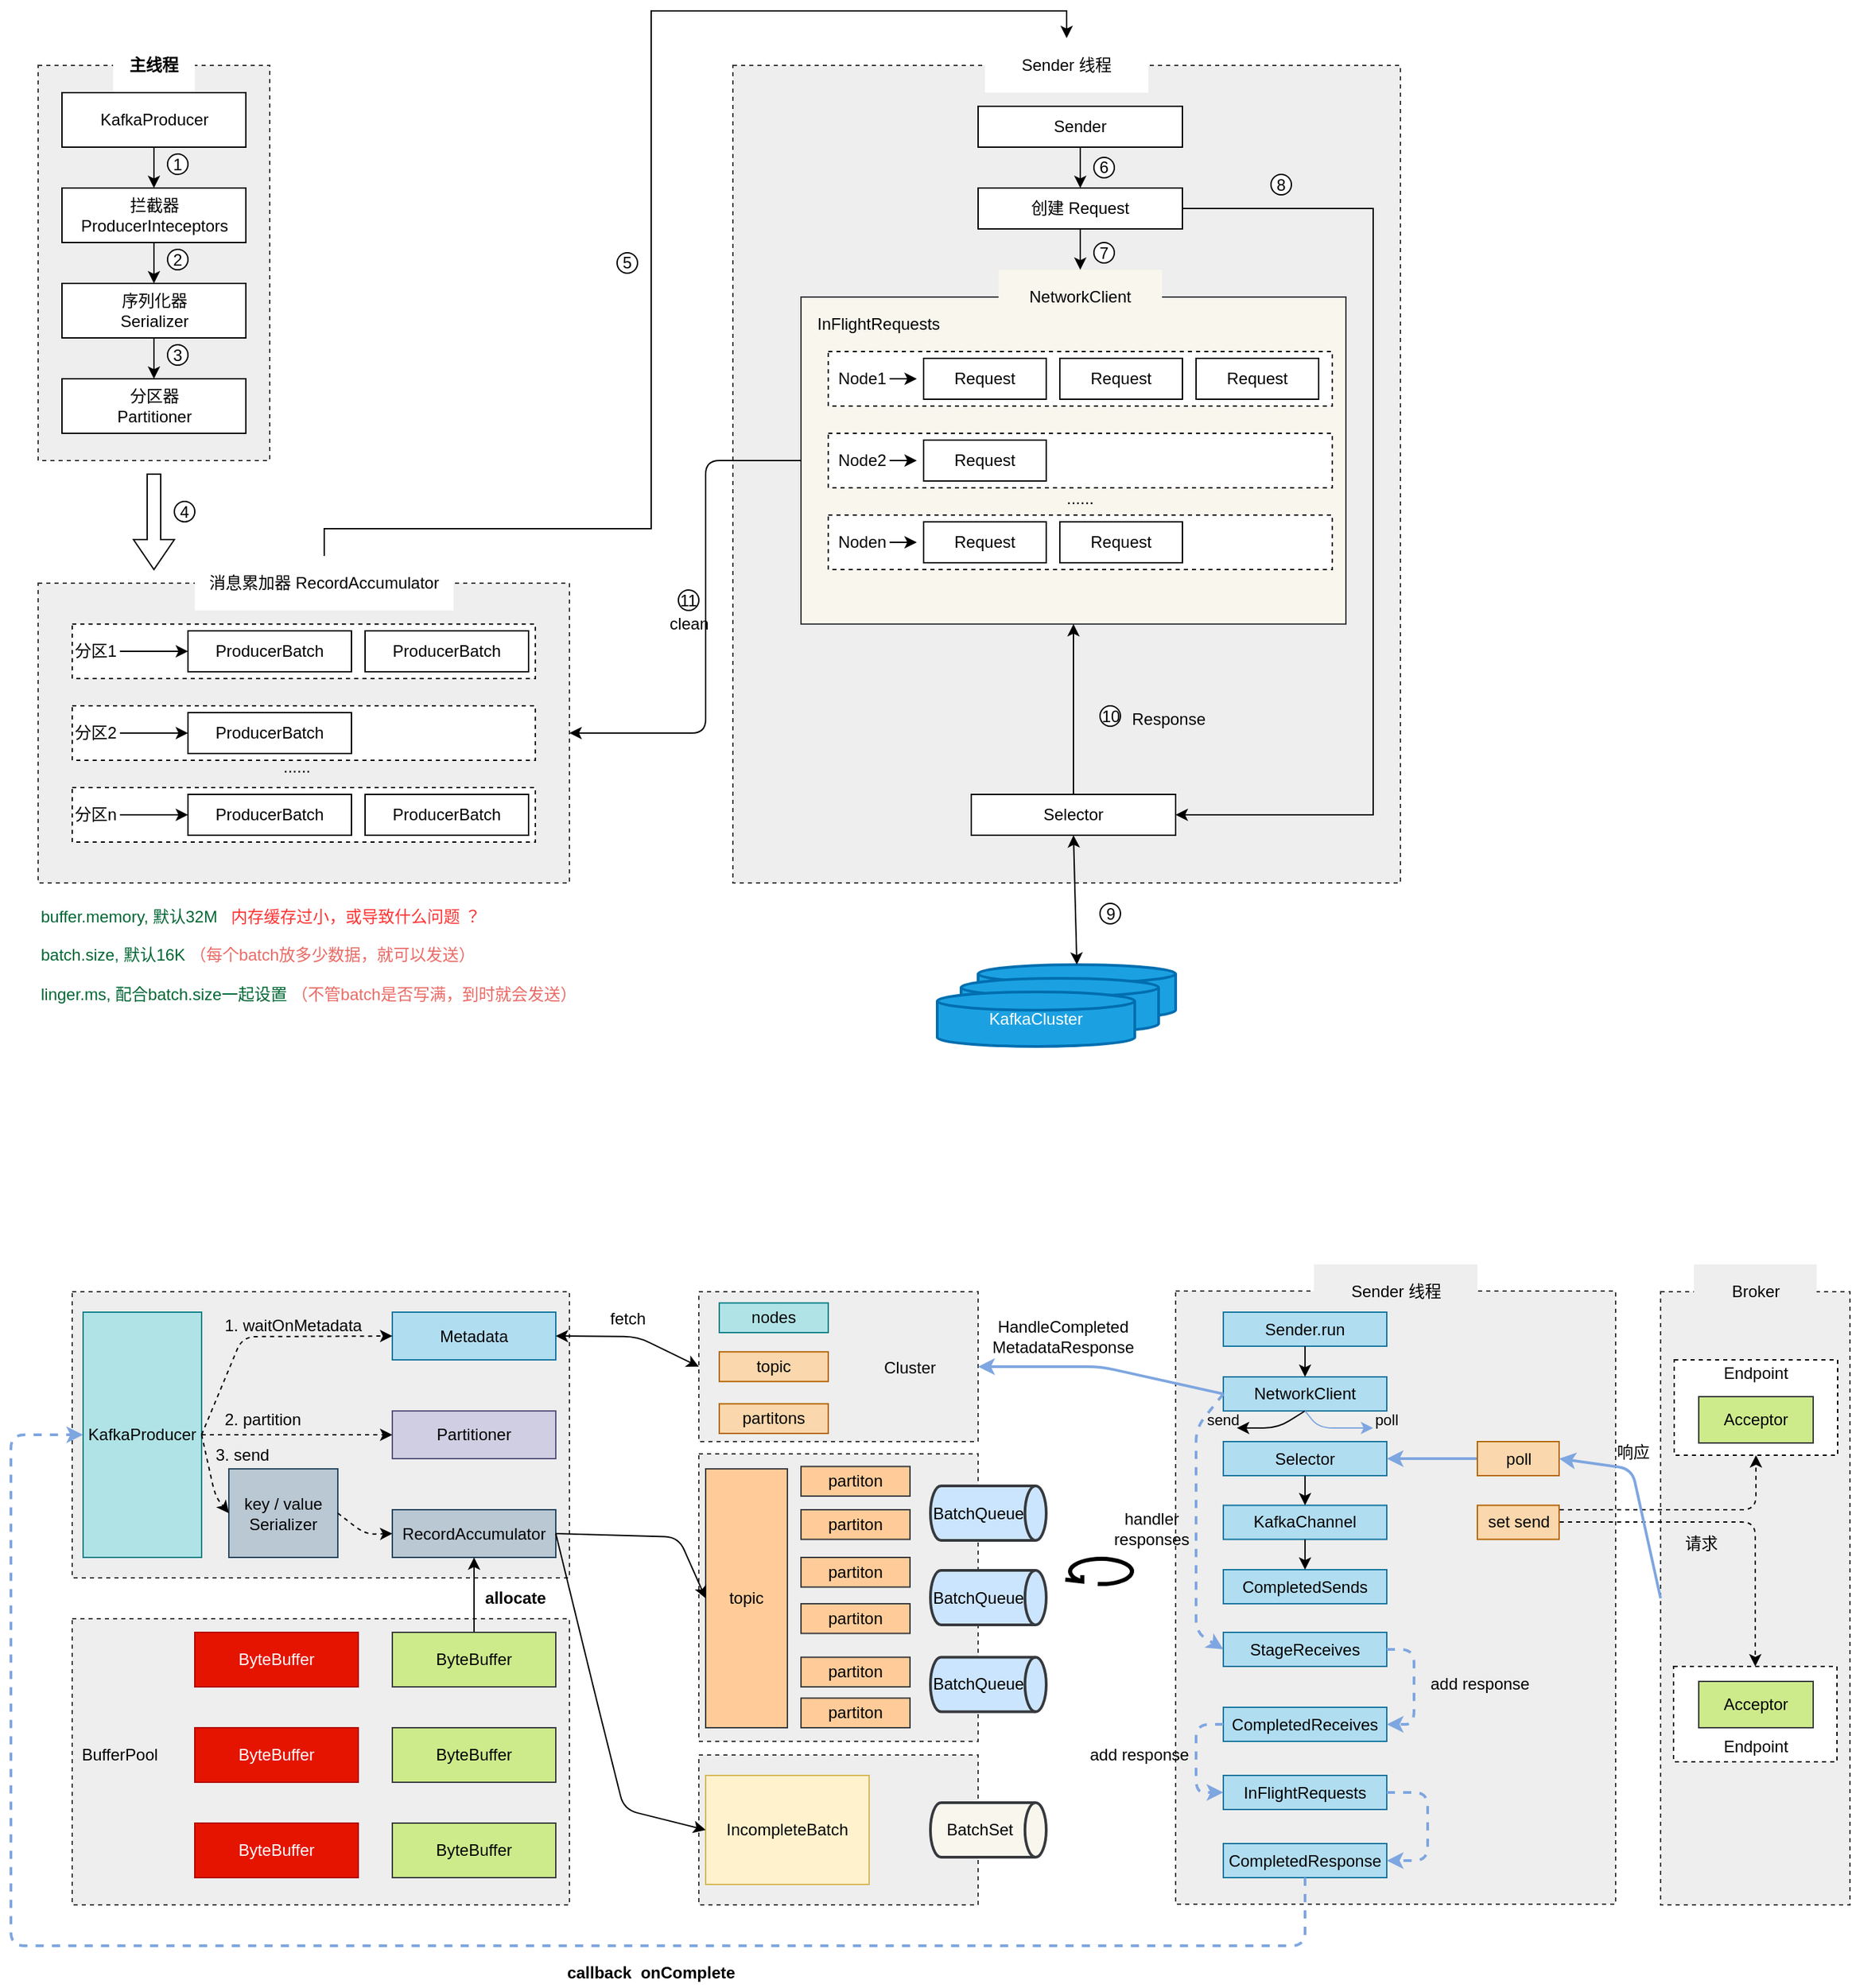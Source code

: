 <mxfile version="14.5.10" type="github">
  <diagram id="lWjOg6cp8KSraKorUpdm" name="Page-1">
    <mxGraphModel dx="1426" dy="1963" grid="1" gridSize="10" guides="1" tooltips="1" connect="1" arrows="1" fold="1" page="1" pageScale="1" pageWidth="827" pageHeight="1169" math="0" shadow="0">
      <root>
        <mxCell id="0" />
        <mxCell id="1" parent="0" />
        <mxCell id="4Kp6o3HMMt4SV7lr1U1g-1" value="" style="rounded=0;whiteSpace=wrap;html=1;dashed=1;fillColor=#eeeeee;strokeColor=#36393d;" parent="1" vertex="1">
          <mxGeometry x="50" y="40" width="170" height="290" as="geometry" />
        </mxCell>
        <mxCell id="4Kp6o3HMMt4SV7lr1U1g-6" value="&lt;b&gt;&lt;font style=&quot;font-size: 12px&quot;&gt;主线程&lt;/font&gt;&lt;/b&gt;" style="rounded=0;whiteSpace=wrap;html=1;dashed=1;strokeWidth=1;shadow=0;strokeColor=none;" parent="1" vertex="1">
          <mxGeometry x="105" y="20" width="60" height="40" as="geometry" />
        </mxCell>
        <mxCell id="Mn85AuaeQ5H_NYyy6468-4" style="edgeStyle=orthogonalEdgeStyle;rounded=0;orthogonalLoop=1;jettySize=auto;html=1;" parent="1" source="4Kp6o3HMMt4SV7lr1U1g-7" target="4Kp6o3HMMt4SV7lr1U1g-8" edge="1">
          <mxGeometry relative="1" as="geometry" />
        </mxCell>
        <mxCell id="4Kp6o3HMMt4SV7lr1U1g-7" value="KafkaProducer" style="rounded=0;whiteSpace=wrap;html=1;shadow=0;strokeWidth=1;" parent="1" vertex="1">
          <mxGeometry x="67.5" y="60" width="135" height="40" as="geometry" />
        </mxCell>
        <mxCell id="Mn85AuaeQ5H_NYyy6468-5" style="edgeStyle=orthogonalEdgeStyle;rounded=0;orthogonalLoop=1;jettySize=auto;html=1;entryX=0.5;entryY=0;entryDx=0;entryDy=0;" parent="1" source="4Kp6o3HMMt4SV7lr1U1g-8" target="Mn85AuaeQ5H_NYyy6468-1" edge="1">
          <mxGeometry relative="1" as="geometry" />
        </mxCell>
        <mxCell id="4Kp6o3HMMt4SV7lr1U1g-8" value="拦截器&lt;br&gt;ProducerInteceptors" style="rounded=0;whiteSpace=wrap;html=1;shadow=0;strokeWidth=1;" parent="1" vertex="1">
          <mxGeometry x="67.5" y="130" width="135" height="40" as="geometry" />
        </mxCell>
        <mxCell id="Mn85AuaeQ5H_NYyy6468-7" style="edgeStyle=orthogonalEdgeStyle;rounded=0;orthogonalLoop=1;jettySize=auto;html=1;" parent="1" source="Mn85AuaeQ5H_NYyy6468-1" target="Mn85AuaeQ5H_NYyy6468-2" edge="1">
          <mxGeometry relative="1" as="geometry" />
        </mxCell>
        <mxCell id="Mn85AuaeQ5H_NYyy6468-1" value="序列化器&lt;br&gt;Serializer" style="rounded=0;whiteSpace=wrap;html=1;shadow=0;strokeWidth=1;" parent="1" vertex="1">
          <mxGeometry x="67.5" y="200" width="135" height="40" as="geometry" />
        </mxCell>
        <mxCell id="Mn85AuaeQ5H_NYyy6468-2" value="分区器&lt;br&gt;Partitioner" style="rounded=0;whiteSpace=wrap;html=1;shadow=0;strokeWidth=1;" parent="1" vertex="1">
          <mxGeometry x="67.5" y="270" width="135" height="40" as="geometry" />
        </mxCell>
        <mxCell id="Mn85AuaeQ5H_NYyy6468-8" value="" style="rounded=0;whiteSpace=wrap;html=1;dashed=1;fillColor=#eeeeee;strokeColor=#36393d;" parent="1" vertex="1">
          <mxGeometry x="50" y="420" width="390" height="220" as="geometry" />
        </mxCell>
        <mxCell id="zGg2ZoUMUA5Oq04mwjyU-35" style="edgeStyle=orthogonalEdgeStyle;rounded=0;orthogonalLoop=1;jettySize=auto;html=1;entryX=0.5;entryY=0;entryDx=0;entryDy=0;" edge="1" parent="1" source="Mn85AuaeQ5H_NYyy6468-10" target="Mn85AuaeQ5H_NYyy6468-34">
          <mxGeometry relative="1" as="geometry">
            <Array as="points">
              <mxPoint x="260" y="380" />
              <mxPoint x="500" y="380" />
              <mxPoint x="500" />
              <mxPoint x="805" />
            </Array>
          </mxGeometry>
        </mxCell>
        <mxCell id="Mn85AuaeQ5H_NYyy6468-10" value="消息累加器 RecordAccumulator" style="rounded=0;whiteSpace=wrap;html=1;dashed=1;strokeColor=none;" parent="1" vertex="1">
          <mxGeometry x="165" y="400" width="190" height="40" as="geometry" />
        </mxCell>
        <mxCell id="Mn85AuaeQ5H_NYyy6468-11" value="分区1&amp;nbsp;" style="rounded=0;whiteSpace=wrap;html=1;dashed=1;align=left;" parent="1" vertex="1">
          <mxGeometry x="75" y="450" width="340" height="40" as="geometry" />
        </mxCell>
        <mxCell id="Mn85AuaeQ5H_NYyy6468-12" value="ProducerBatch" style="rounded=0;whiteSpace=wrap;html=1;" parent="1" vertex="1">
          <mxGeometry x="160" y="455" width="120" height="30" as="geometry" />
        </mxCell>
        <mxCell id="Mn85AuaeQ5H_NYyy6468-13" value="&lt;span&gt;ProducerBatch&lt;/span&gt;" style="rounded=0;whiteSpace=wrap;html=1;" parent="1" vertex="1">
          <mxGeometry x="290" y="455" width="120" height="30" as="geometry" />
        </mxCell>
        <mxCell id="Mn85AuaeQ5H_NYyy6468-14" value="" style="endArrow=classic;html=1;entryX=0;entryY=0.5;entryDx=0;entryDy=0;" parent="1" target="Mn85AuaeQ5H_NYyy6468-12" edge="1">
          <mxGeometry width="50" height="50" relative="1" as="geometry">
            <mxPoint x="110" y="470" as="sourcePoint" />
            <mxPoint x="100" y="370" as="targetPoint" />
          </mxGeometry>
        </mxCell>
        <mxCell id="Mn85AuaeQ5H_NYyy6468-25" value="分区2&amp;nbsp;" style="rounded=0;whiteSpace=wrap;html=1;dashed=1;align=left;" parent="1" vertex="1">
          <mxGeometry x="75" y="510" width="340" height="40" as="geometry" />
        </mxCell>
        <mxCell id="Mn85AuaeQ5H_NYyy6468-26" value="ProducerBatch" style="rounded=0;whiteSpace=wrap;html=1;" parent="1" vertex="1">
          <mxGeometry x="160" y="515" width="120" height="30" as="geometry" />
        </mxCell>
        <mxCell id="Mn85AuaeQ5H_NYyy6468-28" value="" style="endArrow=classic;html=1;entryX=0;entryY=0.5;entryDx=0;entryDy=0;" parent="1" target="Mn85AuaeQ5H_NYyy6468-26" edge="1">
          <mxGeometry width="50" height="50" relative="1" as="geometry">
            <mxPoint x="110" y="530" as="sourcePoint" />
            <mxPoint x="100" y="430" as="targetPoint" />
          </mxGeometry>
        </mxCell>
        <mxCell id="Mn85AuaeQ5H_NYyy6468-29" value="分区n&amp;nbsp;" style="rounded=0;whiteSpace=wrap;html=1;dashed=1;align=left;" parent="1" vertex="1">
          <mxGeometry x="75" y="570" width="340" height="40" as="geometry" />
        </mxCell>
        <mxCell id="Mn85AuaeQ5H_NYyy6468-30" value="ProducerBatch" style="rounded=0;whiteSpace=wrap;html=1;" parent="1" vertex="1">
          <mxGeometry x="160" y="575" width="120" height="30" as="geometry" />
        </mxCell>
        <mxCell id="Mn85AuaeQ5H_NYyy6468-31" value="&lt;span&gt;ProducerBatch&lt;/span&gt;" style="rounded=0;whiteSpace=wrap;html=1;" parent="1" vertex="1">
          <mxGeometry x="290" y="575" width="120" height="30" as="geometry" />
        </mxCell>
        <mxCell id="Mn85AuaeQ5H_NYyy6468-32" value="" style="endArrow=classic;html=1;entryX=0;entryY=0.5;entryDx=0;entryDy=0;" parent="1" target="Mn85AuaeQ5H_NYyy6468-30" edge="1">
          <mxGeometry width="50" height="50" relative="1" as="geometry">
            <mxPoint x="110" y="590" as="sourcePoint" />
            <mxPoint x="100" y="490" as="targetPoint" />
          </mxGeometry>
        </mxCell>
        <mxCell id="Mn85AuaeQ5H_NYyy6468-33" value="" style="rounded=0;whiteSpace=wrap;html=1;dashed=1;fillColor=#eeeeee;strokeColor=#36393d;" parent="1" vertex="1">
          <mxGeometry x="560" y="40" width="490" height="600" as="geometry" />
        </mxCell>
        <mxCell id="Mn85AuaeQ5H_NYyy6468-34" value="Sender 线程" style="rounded=0;whiteSpace=wrap;html=1;dashed=1;strokeColor=none;" parent="1" vertex="1">
          <mxGeometry x="745" y="20" width="120" height="40" as="geometry" />
        </mxCell>
        <mxCell id="zGg2ZoUMUA5Oq04mwjyU-36" style="edgeStyle=orthogonalEdgeStyle;rounded=0;orthogonalLoop=1;jettySize=auto;html=1;entryX=0.5;entryY=0;entryDx=0;entryDy=0;" edge="1" parent="1" source="Mn85AuaeQ5H_NYyy6468-35" target="Mn85AuaeQ5H_NYyy6468-36">
          <mxGeometry relative="1" as="geometry" />
        </mxCell>
        <mxCell id="Mn85AuaeQ5H_NYyy6468-35" value="Sender" style="rounded=0;whiteSpace=wrap;html=1;" parent="1" vertex="1">
          <mxGeometry x="740" y="70" width="150" height="30" as="geometry" />
        </mxCell>
        <mxCell id="zGg2ZoUMUA5Oq04mwjyU-37" style="edgeStyle=orthogonalEdgeStyle;rounded=0;orthogonalLoop=1;jettySize=auto;html=1;entryX=0.5;entryY=0;entryDx=0;entryDy=0;" edge="1" parent="1" source="Mn85AuaeQ5H_NYyy6468-36" target="zGg2ZoUMUA5Oq04mwjyU-2">
          <mxGeometry relative="1" as="geometry" />
        </mxCell>
        <mxCell id="zGg2ZoUMUA5Oq04mwjyU-38" style="edgeStyle=orthogonalEdgeStyle;rounded=0;orthogonalLoop=1;jettySize=auto;html=1;entryX=1;entryY=0.5;entryDx=0;entryDy=0;" edge="1" parent="1" source="Mn85AuaeQ5H_NYyy6468-36" target="zGg2ZoUMUA5Oq04mwjyU-30">
          <mxGeometry relative="1" as="geometry">
            <Array as="points">
              <mxPoint x="1030" y="145" />
              <mxPoint x="1030" y="590" />
            </Array>
          </mxGeometry>
        </mxCell>
        <mxCell id="Mn85AuaeQ5H_NYyy6468-36" value="创建 Request" style="rounded=0;whiteSpace=wrap;html=1;" parent="1" vertex="1">
          <mxGeometry x="740" y="130" width="150" height="30" as="geometry" />
        </mxCell>
        <mxCell id="zGg2ZoUMUA5Oq04mwjyU-1" value="" style="rounded=0;whiteSpace=wrap;html=1;fillColor=#f9f7ed;strokeColor=#36393d;" vertex="1" parent="1">
          <mxGeometry x="610" y="210" width="400" height="240" as="geometry" />
        </mxCell>
        <mxCell id="zGg2ZoUMUA5Oq04mwjyU-2" value="NetworkClient" style="rounded=0;whiteSpace=wrap;html=1;fillColor=#f9f7ed;strokeColor=none;" vertex="1" parent="1">
          <mxGeometry x="755" y="190" width="120" height="40" as="geometry" />
        </mxCell>
        <mxCell id="zGg2ZoUMUA5Oq04mwjyU-3" value="InFlightRequests" style="text;html=1;strokeColor=none;fillColor=none;align=left;verticalAlign=middle;whiteSpace=wrap;rounded=0;" vertex="1" parent="1">
          <mxGeometry x="620" y="220" width="130" height="20" as="geometry" />
        </mxCell>
        <mxCell id="zGg2ZoUMUA5Oq04mwjyU-4" value="" style="rounded=0;whiteSpace=wrap;html=1;dashed=1;" vertex="1" parent="1">
          <mxGeometry x="630" y="250" width="370" height="40" as="geometry" />
        </mxCell>
        <mxCell id="zGg2ZoUMUA5Oq04mwjyU-5" value="Node1" style="text;html=1;strokeColor=none;fillColor=none;align=center;verticalAlign=middle;whiteSpace=wrap;rounded=0;" vertex="1" parent="1">
          <mxGeometry x="640" y="260" width="30" height="20" as="geometry" />
        </mxCell>
        <mxCell id="zGg2ZoUMUA5Oq04mwjyU-6" value="Request" style="rounded=0;whiteSpace=wrap;html=1;" vertex="1" parent="1">
          <mxGeometry x="700" y="255" width="90" height="30" as="geometry" />
        </mxCell>
        <mxCell id="zGg2ZoUMUA5Oq04mwjyU-7" value="Request" style="rounded=0;whiteSpace=wrap;html=1;" vertex="1" parent="1">
          <mxGeometry x="800" y="255" width="90" height="30" as="geometry" />
        </mxCell>
        <mxCell id="zGg2ZoUMUA5Oq04mwjyU-8" value="Request" style="rounded=0;whiteSpace=wrap;html=1;" vertex="1" parent="1">
          <mxGeometry x="900" y="255" width="90" height="30" as="geometry" />
        </mxCell>
        <mxCell id="zGg2ZoUMUA5Oq04mwjyU-10" style="edgeStyle=orthogonalEdgeStyle;rounded=0;orthogonalLoop=1;jettySize=auto;html=1;exitX=0.5;exitY=1;exitDx=0;exitDy=0;" edge="1" parent="1" source="zGg2ZoUMUA5Oq04mwjyU-5" target="zGg2ZoUMUA5Oq04mwjyU-5">
          <mxGeometry relative="1" as="geometry" />
        </mxCell>
        <mxCell id="zGg2ZoUMUA5Oq04mwjyU-12" value="" style="endArrow=classic;html=1;" edge="1" parent="1">
          <mxGeometry width="50" height="50" relative="1" as="geometry">
            <mxPoint x="675" y="270" as="sourcePoint" />
            <mxPoint x="695" y="270" as="targetPoint" />
          </mxGeometry>
        </mxCell>
        <mxCell id="zGg2ZoUMUA5Oq04mwjyU-13" value="" style="rounded=0;whiteSpace=wrap;html=1;dashed=1;" vertex="1" parent="1">
          <mxGeometry x="630" y="310" width="370" height="40" as="geometry" />
        </mxCell>
        <mxCell id="zGg2ZoUMUA5Oq04mwjyU-14" value="Node2" style="text;html=1;strokeColor=none;fillColor=none;align=center;verticalAlign=middle;whiteSpace=wrap;rounded=0;" vertex="1" parent="1">
          <mxGeometry x="640" y="320" width="30" height="20" as="geometry" />
        </mxCell>
        <mxCell id="zGg2ZoUMUA5Oq04mwjyU-15" value="Request" style="rounded=0;whiteSpace=wrap;html=1;" vertex="1" parent="1">
          <mxGeometry x="700" y="315" width="90" height="30" as="geometry" />
        </mxCell>
        <mxCell id="zGg2ZoUMUA5Oq04mwjyU-18" style="edgeStyle=orthogonalEdgeStyle;rounded=0;orthogonalLoop=1;jettySize=auto;html=1;exitX=0.5;exitY=1;exitDx=0;exitDy=0;" edge="1" parent="1" source="zGg2ZoUMUA5Oq04mwjyU-14" target="zGg2ZoUMUA5Oq04mwjyU-14">
          <mxGeometry relative="1" as="geometry" />
        </mxCell>
        <mxCell id="zGg2ZoUMUA5Oq04mwjyU-19" value="" style="endArrow=classic;html=1;" edge="1" parent="1">
          <mxGeometry width="50" height="50" relative="1" as="geometry">
            <mxPoint x="675" y="330" as="sourcePoint" />
            <mxPoint x="695" y="330" as="targetPoint" />
          </mxGeometry>
        </mxCell>
        <mxCell id="zGg2ZoUMUA5Oq04mwjyU-20" value="" style="rounded=0;whiteSpace=wrap;html=1;dashed=1;" vertex="1" parent="1">
          <mxGeometry x="630" y="370" width="370" height="40" as="geometry" />
        </mxCell>
        <mxCell id="zGg2ZoUMUA5Oq04mwjyU-21" value="Noden" style="text;html=1;strokeColor=none;fillColor=none;align=center;verticalAlign=middle;whiteSpace=wrap;rounded=0;" vertex="1" parent="1">
          <mxGeometry x="640" y="380" width="30" height="20" as="geometry" />
        </mxCell>
        <mxCell id="zGg2ZoUMUA5Oq04mwjyU-22" value="Request" style="rounded=0;whiteSpace=wrap;html=1;" vertex="1" parent="1">
          <mxGeometry x="700" y="375" width="90" height="30" as="geometry" />
        </mxCell>
        <mxCell id="zGg2ZoUMUA5Oq04mwjyU-23" value="Request" style="rounded=0;whiteSpace=wrap;html=1;" vertex="1" parent="1">
          <mxGeometry x="800" y="375" width="90" height="30" as="geometry" />
        </mxCell>
        <mxCell id="zGg2ZoUMUA5Oq04mwjyU-25" style="edgeStyle=orthogonalEdgeStyle;rounded=0;orthogonalLoop=1;jettySize=auto;html=1;exitX=0.5;exitY=1;exitDx=0;exitDy=0;" edge="1" parent="1" source="zGg2ZoUMUA5Oq04mwjyU-21" target="zGg2ZoUMUA5Oq04mwjyU-21">
          <mxGeometry relative="1" as="geometry" />
        </mxCell>
        <mxCell id="zGg2ZoUMUA5Oq04mwjyU-26" value="" style="endArrow=classic;html=1;" edge="1" parent="1">
          <mxGeometry width="50" height="50" relative="1" as="geometry">
            <mxPoint x="675" y="390" as="sourcePoint" />
            <mxPoint x="695" y="390" as="targetPoint" />
          </mxGeometry>
        </mxCell>
        <mxCell id="zGg2ZoUMUA5Oq04mwjyU-27" value="......" style="text;html=1;strokeColor=none;fillColor=none;align=center;verticalAlign=middle;whiteSpace=wrap;rounded=0;" vertex="1" parent="1">
          <mxGeometry x="795" y="355" width="40" height="5" as="geometry" />
        </mxCell>
        <mxCell id="zGg2ZoUMUA5Oq04mwjyU-28" value="......" style="text;html=1;strokeColor=none;fillColor=none;align=center;verticalAlign=middle;whiteSpace=wrap;rounded=0;" vertex="1" parent="1">
          <mxGeometry x="220" y="550" width="40" height="10" as="geometry" />
        </mxCell>
        <mxCell id="zGg2ZoUMUA5Oq04mwjyU-40" style="edgeStyle=orthogonalEdgeStyle;rounded=0;orthogonalLoop=1;jettySize=auto;html=1;entryX=0.5;entryY=1;entryDx=0;entryDy=0;" edge="1" parent="1" source="zGg2ZoUMUA5Oq04mwjyU-30" target="zGg2ZoUMUA5Oq04mwjyU-1">
          <mxGeometry relative="1" as="geometry" />
        </mxCell>
        <mxCell id="zGg2ZoUMUA5Oq04mwjyU-30" value="Selector" style="rounded=0;whiteSpace=wrap;html=1;" vertex="1" parent="1">
          <mxGeometry x="735" y="575" width="150" height="30" as="geometry" />
        </mxCell>
        <mxCell id="zGg2ZoUMUA5Oq04mwjyU-31" value="" style="strokeWidth=2;html=1;shape=mxgraph.flowchart.database;whiteSpace=wrap;fillColor=#1ba1e2;strokeColor=#006EAF;fontColor=#ffffff;" vertex="1" parent="1">
          <mxGeometry x="740" y="700" width="145" height="40" as="geometry" />
        </mxCell>
        <mxCell id="zGg2ZoUMUA5Oq04mwjyU-32" value="" style="strokeWidth=2;html=1;shape=mxgraph.flowchart.database;whiteSpace=wrap;fillColor=#1ba1e2;strokeColor=#006EAF;fontColor=#ffffff;" vertex="1" parent="1">
          <mxGeometry x="727.5" y="710" width="145" height="40" as="geometry" />
        </mxCell>
        <mxCell id="zGg2ZoUMUA5Oq04mwjyU-33" value="KafkaCluster" style="strokeWidth=2;html=1;shape=mxgraph.flowchart.database;whiteSpace=wrap;fillColor=#1ba1e2;strokeColor=#006EAF;fontColor=#ffffff;" vertex="1" parent="1">
          <mxGeometry x="710" y="720" width="145" height="40" as="geometry" />
        </mxCell>
        <mxCell id="zGg2ZoUMUA5Oq04mwjyU-34" value="" style="html=1;shadow=0;dashed=0;align=center;verticalAlign=middle;shape=mxgraph.arrows2.arrow;dy=0.67;dx=22;direction=south;notch=0;" vertex="1" parent="1">
          <mxGeometry x="120" y="340" width="30" height="70" as="geometry" />
        </mxCell>
        <mxCell id="zGg2ZoUMUA5Oq04mwjyU-39" value="" style="endArrow=classic;startArrow=classic;html=1;entryX=0.5;entryY=1;entryDx=0;entryDy=0;exitX=0.5;exitY=0;exitDx=0;exitDy=0;exitPerimeter=0;" edge="1" parent="1" source="zGg2ZoUMUA5Oq04mwjyU-31" target="zGg2ZoUMUA5Oq04mwjyU-30">
          <mxGeometry width="50" height="50" relative="1" as="geometry">
            <mxPoint x="950" y="730" as="sourcePoint" />
            <mxPoint x="1000" y="680" as="targetPoint" />
          </mxGeometry>
        </mxCell>
        <mxCell id="zGg2ZoUMUA5Oq04mwjyU-41" value="" style="endArrow=classic;html=1;exitX=0;exitY=0.5;exitDx=0;exitDy=0;entryX=1;entryY=0.5;entryDx=0;entryDy=0;" edge="1" parent="1" source="zGg2ZoUMUA5Oq04mwjyU-1" target="Mn85AuaeQ5H_NYyy6468-8">
          <mxGeometry width="50" height="50" relative="1" as="geometry">
            <mxPoint x="490" y="470" as="sourcePoint" />
            <mxPoint x="540" y="420" as="targetPoint" />
            <Array as="points">
              <mxPoint x="540" y="330" />
              <mxPoint x="540" y="530" />
            </Array>
          </mxGeometry>
        </mxCell>
        <mxCell id="zGg2ZoUMUA5Oq04mwjyU-49" value="7" style="ellipse;whiteSpace=wrap;html=1;aspect=fixed;" vertex="1" parent="1">
          <mxGeometry x="825" y="170" width="15" height="15" as="geometry" />
        </mxCell>
        <mxCell id="zGg2ZoUMUA5Oq04mwjyU-54" value="10" style="ellipse;whiteSpace=wrap;html=1;aspect=fixed;" vertex="1" parent="1">
          <mxGeometry x="829.5" y="510" width="15" height="15" as="geometry" />
        </mxCell>
        <mxCell id="zGg2ZoUMUA5Oq04mwjyU-56" value="9" style="ellipse;whiteSpace=wrap;html=1;aspect=fixed;" vertex="1" parent="1">
          <mxGeometry x="829.5" y="655" width="15" height="15" as="geometry" />
        </mxCell>
        <mxCell id="zGg2ZoUMUA5Oq04mwjyU-59" value="Response" style="text;html=1;strokeColor=none;fillColor=none;align=center;verticalAlign=middle;whiteSpace=wrap;rounded=0;" vertex="1" parent="1">
          <mxGeometry x="860" y="510" width="40" height="20" as="geometry" />
        </mxCell>
        <mxCell id="zGg2ZoUMUA5Oq04mwjyU-60" value="11" style="ellipse;whiteSpace=wrap;html=1;aspect=fixed;" vertex="1" parent="1">
          <mxGeometry x="520" y="425" width="15" height="15" as="geometry" />
        </mxCell>
        <mxCell id="zGg2ZoUMUA5Oq04mwjyU-61" value="clean" style="text;html=1;strokeColor=none;fillColor=none;align=center;verticalAlign=middle;whiteSpace=wrap;rounded=0;" vertex="1" parent="1">
          <mxGeometry x="507.5" y="440" width="40" height="20" as="geometry" />
        </mxCell>
        <mxCell id="zGg2ZoUMUA5Oq04mwjyU-62" value="8" style="ellipse;whiteSpace=wrap;html=1;aspect=fixed;" vertex="1" parent="1">
          <mxGeometry x="955" y="120" width="15" height="15" as="geometry" />
        </mxCell>
        <mxCell id="zGg2ZoUMUA5Oq04mwjyU-66" value="6" style="ellipse;whiteSpace=wrap;html=1;aspect=fixed;" vertex="1" parent="1">
          <mxGeometry x="825" y="107.5" width="15" height="15" as="geometry" />
        </mxCell>
        <mxCell id="zGg2ZoUMUA5Oq04mwjyU-69" value="5" style="ellipse;whiteSpace=wrap;html=1;aspect=fixed;" vertex="1" parent="1">
          <mxGeometry x="475" y="177.5" width="15" height="15" as="geometry" />
        </mxCell>
        <mxCell id="zGg2ZoUMUA5Oq04mwjyU-72" value="4" style="ellipse;whiteSpace=wrap;html=1;aspect=fixed;" vertex="1" parent="1">
          <mxGeometry x="150" y="360" width="15" height="15" as="geometry" />
        </mxCell>
        <mxCell id="zGg2ZoUMUA5Oq04mwjyU-73" value="3" style="ellipse;whiteSpace=wrap;html=1;aspect=fixed;" vertex="1" parent="1">
          <mxGeometry x="145" y="245" width="15" height="15" as="geometry" />
        </mxCell>
        <mxCell id="zGg2ZoUMUA5Oq04mwjyU-74" value="2" style="ellipse;whiteSpace=wrap;html=1;aspect=fixed;" vertex="1" parent="1">
          <mxGeometry x="145" y="175" width="15" height="15" as="geometry" />
        </mxCell>
        <mxCell id="zGg2ZoUMUA5Oq04mwjyU-75" value="1" style="ellipse;whiteSpace=wrap;html=1;aspect=fixed;" vertex="1" parent="1">
          <mxGeometry x="145" y="105" width="15" height="15" as="geometry" />
        </mxCell>
        <mxCell id="zGg2ZoUMUA5Oq04mwjyU-76" value="&lt;font color=&quot;#006633&quot;&gt;buffer.memory, 默认32M&amp;nbsp; &amp;nbsp;&lt;/font&gt;&lt;font color=&quot;#ff3333&quot;&gt;内存缓存过小，或导致什么问题 ？&lt;/font&gt;&lt;br&gt;&lt;br&gt;&lt;font color=&quot;#006633&quot;&gt;batch.size, 默认16K &lt;/font&gt;&lt;font color=&quot;#ea6b66&quot;&gt;（每个batch放多少数据，就可以发送）&lt;/font&gt;&lt;br&gt;&lt;br&gt;&lt;font color=&quot;#006633&quot;&gt;linger.ms, 配合batch.size一起设置&lt;/font&gt;&lt;font color=&quot;#ea6b66&quot;&gt; （不管batch是否写满，到时就会发送）&lt;br&gt;&lt;/font&gt;" style="text;html=1;strokeColor=none;fillColor=none;align=left;verticalAlign=middle;whiteSpace=wrap;rounded=0;" vertex="1" parent="1">
          <mxGeometry x="50" y="655" width="400" height="75" as="geometry" />
        </mxCell>
        <mxCell id="zGg2ZoUMUA5Oq04mwjyU-78" value="" style="rounded=0;whiteSpace=wrap;html=1;dashed=1;fillColor=#eeeeee;strokeColor=#36393d;" vertex="1" parent="1">
          <mxGeometry x="75" y="940" width="365" height="210" as="geometry" />
        </mxCell>
        <mxCell id="zGg2ZoUMUA5Oq04mwjyU-79" value="" style="rounded=0;whiteSpace=wrap;html=1;dashed=1;fillColor=#eeeeee;strokeColor=#36393d;" vertex="1" parent="1">
          <mxGeometry x="75" y="1180" width="365" height="210" as="geometry" />
        </mxCell>
        <mxCell id="zGg2ZoUMUA5Oq04mwjyU-80" value="" style="rounded=0;whiteSpace=wrap;html=1;dashed=1;fillColor=#eeeeee;strokeColor=#36393d;" vertex="1" parent="1">
          <mxGeometry x="535" y="940" width="205" height="110" as="geometry" />
        </mxCell>
        <mxCell id="zGg2ZoUMUA5Oq04mwjyU-81" value="" style="rounded=0;whiteSpace=wrap;html=1;dashed=1;fillColor=#eeeeee;strokeColor=#36393d;" vertex="1" parent="1">
          <mxGeometry x="535" y="1059" width="205" height="211" as="geometry" />
        </mxCell>
        <mxCell id="zGg2ZoUMUA5Oq04mwjyU-82" value="" style="rounded=0;whiteSpace=wrap;html=1;dashed=1;fillColor=#eeeeee;strokeColor=#36393d;" vertex="1" parent="1">
          <mxGeometry x="535" y="1280" width="205" height="110" as="geometry" />
        </mxCell>
        <mxCell id="zGg2ZoUMUA5Oq04mwjyU-83" value="" style="rounded=0;whiteSpace=wrap;html=1;dashed=1;fillColor=#eeeeee;strokeColor=#36393d;" vertex="1" parent="1">
          <mxGeometry x="885" y="939.5" width="323" height="450" as="geometry" />
        </mxCell>
        <mxCell id="zGg2ZoUMUA5Oq04mwjyU-84" value="" style="rounded=0;whiteSpace=wrap;html=1;dashed=1;fillColor=#eeeeee;strokeColor=#36393d;" vertex="1" parent="1">
          <mxGeometry x="1241" y="940" width="139" height="450" as="geometry" />
        </mxCell>
        <mxCell id="zGg2ZoUMUA5Oq04mwjyU-85" value="KafkaProducer" style="rounded=0;whiteSpace=wrap;html=1;fillColor=#b0e3e6;strokeColor=#0e8088;" vertex="1" parent="1">
          <mxGeometry x="83" y="955" width="87" height="180" as="geometry" />
        </mxCell>
        <mxCell id="zGg2ZoUMUA5Oq04mwjyU-86" value="key / value&lt;br&gt;Serializer" style="rounded=0;whiteSpace=wrap;html=1;fillColor=#bac8d3;strokeColor=#23445d;" vertex="1" parent="1">
          <mxGeometry x="190" y="1070" width="80" height="65" as="geometry" />
        </mxCell>
        <mxCell id="zGg2ZoUMUA5Oq04mwjyU-87" value="Metadata" style="rounded=0;whiteSpace=wrap;html=1;fillColor=#b1ddf0;strokeColor=#10739e;" vertex="1" parent="1">
          <mxGeometry x="310" y="955" width="120" height="35" as="geometry" />
        </mxCell>
        <mxCell id="zGg2ZoUMUA5Oq04mwjyU-88" value="Partitioner&lt;span style=&quot;color: rgba(0 , 0 , 0 , 0) ; font-family: monospace ; font-size: 0px&quot;&gt;%3CmxGraphModel%3E%3Croot%3E%3CmxCell%20id%3D%220%22%2F%3E%3CmxCell%20id%3D%221%22%20parent%3D%220%22%2F%3E%3CmxCell%20id%3D%222%22%20value%3D%22Metadata%22%20style%3D%22rounded%3D0%3BwhiteSpace%3Dwrap%3Bhtml%3D1%3B%22%20vertex%3D%221%22%20parent%3D%221%22%3E%3CmxGeometry%20x%3D%22310%22%20y%3D%22955%22%20width%3D%22120%22%20height%3D%2235%22%20as%3D%22geometry%22%2F%3E%3C%2FmxCell%3E%3C%2Froot%3E%3C%2FmxGraphModel%3E&lt;/span&gt;" style="rounded=0;whiteSpace=wrap;html=1;fillColor=#d0cee2;strokeColor=#56517e;" vertex="1" parent="1">
          <mxGeometry x="310" y="1027.5" width="120" height="35" as="geometry" />
        </mxCell>
        <mxCell id="zGg2ZoUMUA5Oq04mwjyU-89" value="RecordAccumulator" style="rounded=0;whiteSpace=wrap;html=1;fillColor=#bac8d3;strokeColor=#23445d;" vertex="1" parent="1">
          <mxGeometry x="310" y="1100" width="120" height="35" as="geometry" />
        </mxCell>
        <mxCell id="zGg2ZoUMUA5Oq04mwjyU-90" value="" style="endArrow=classic;html=1;exitX=1;exitY=0.5;exitDx=0;exitDy=0;entryX=0;entryY=0.5;entryDx=0;entryDy=0;dashed=1;" edge="1" parent="1" source="zGg2ZoUMUA5Oq04mwjyU-85" target="zGg2ZoUMUA5Oq04mwjyU-87">
          <mxGeometry width="50" height="50" relative="1" as="geometry">
            <mxPoint x="200" y="1070" as="sourcePoint" />
            <mxPoint x="250" y="1020" as="targetPoint" />
            <Array as="points">
              <mxPoint x="200" y="973" />
            </Array>
          </mxGeometry>
        </mxCell>
        <mxCell id="zGg2ZoUMUA5Oq04mwjyU-91" value="1. waitOnMetadata" style="text;html=1;strokeColor=none;fillColor=none;align=left;verticalAlign=middle;whiteSpace=wrap;rounded=0;" vertex="1" parent="1">
          <mxGeometry x="185" y="955" width="110" height="20" as="geometry" />
        </mxCell>
        <mxCell id="zGg2ZoUMUA5Oq04mwjyU-93" value="" style="endArrow=classic;html=1;exitX=1;exitY=0.5;exitDx=0;exitDy=0;entryX=0;entryY=0.5;entryDx=0;entryDy=0;dashed=1;" edge="1" parent="1" source="zGg2ZoUMUA5Oq04mwjyU-85" target="zGg2ZoUMUA5Oq04mwjyU-88">
          <mxGeometry width="50" height="50" relative="1" as="geometry">
            <mxPoint x="200" y="1080" as="sourcePoint" />
            <mxPoint x="250" y="1030" as="targetPoint" />
          </mxGeometry>
        </mxCell>
        <mxCell id="zGg2ZoUMUA5Oq04mwjyU-94" value="2. partition" style="text;html=1;strokeColor=none;fillColor=none;align=left;verticalAlign=middle;whiteSpace=wrap;rounded=0;" vertex="1" parent="1">
          <mxGeometry x="185" y="1024" width="100" height="20" as="geometry" />
        </mxCell>
        <mxCell id="zGg2ZoUMUA5Oq04mwjyU-95" value="" style="endArrow=classic;html=1;exitX=1;exitY=0.5;exitDx=0;exitDy=0;entryX=0;entryY=0.5;entryDx=0;entryDy=0;dashed=1;" edge="1" parent="1" source="zGg2ZoUMUA5Oq04mwjyU-85" target="zGg2ZoUMUA5Oq04mwjyU-86">
          <mxGeometry width="50" height="50" relative="1" as="geometry">
            <mxPoint x="270" y="1100" as="sourcePoint" />
            <mxPoint x="320" y="1050" as="targetPoint" />
            <Array as="points">
              <mxPoint x="180" y="1090" />
            </Array>
          </mxGeometry>
        </mxCell>
        <mxCell id="zGg2ZoUMUA5Oq04mwjyU-96" value="3. send" style="text;html=1;strokeColor=none;fillColor=none;align=center;verticalAlign=middle;whiteSpace=wrap;rounded=0;" vertex="1" parent="1">
          <mxGeometry x="170" y="1050" width="60" height="20" as="geometry" />
        </mxCell>
        <mxCell id="zGg2ZoUMUA5Oq04mwjyU-97" value="" style="endArrow=classic;html=1;exitX=1;exitY=0.5;exitDx=0;exitDy=0;entryX=0;entryY=0.5;entryDx=0;entryDy=0;dashed=1;" edge="1" parent="1" source="zGg2ZoUMUA5Oq04mwjyU-86" target="zGg2ZoUMUA5Oq04mwjyU-89">
          <mxGeometry width="50" height="50" relative="1" as="geometry">
            <mxPoint x="300" y="1120" as="sourcePoint" />
            <mxPoint x="350" y="1070" as="targetPoint" />
            <Array as="points">
              <mxPoint x="290" y="1118" />
            </Array>
          </mxGeometry>
        </mxCell>
        <mxCell id="zGg2ZoUMUA5Oq04mwjyU-98" value="BufferPool" style="text;html=1;strokeColor=none;fillColor=none;align=center;verticalAlign=middle;whiteSpace=wrap;rounded=0;" vertex="1" parent="1">
          <mxGeometry x="90" y="1270" width="40" height="20" as="geometry" />
        </mxCell>
        <mxCell id="zGg2ZoUMUA5Oq04mwjyU-99" value="ByteBuffer" style="rounded=0;whiteSpace=wrap;html=1;fillColor=#e51400;strokeColor=#B20000;fontColor=#ffffff;" vertex="1" parent="1">
          <mxGeometry x="165" y="1190" width="120" height="40" as="geometry" />
        </mxCell>
        <mxCell id="zGg2ZoUMUA5Oq04mwjyU-105" style="edgeStyle=orthogonalEdgeStyle;rounded=0;orthogonalLoop=1;jettySize=auto;html=1;entryX=0.5;entryY=1;entryDx=0;entryDy=0;" edge="1" parent="1" source="zGg2ZoUMUA5Oq04mwjyU-100" target="zGg2ZoUMUA5Oq04mwjyU-89">
          <mxGeometry relative="1" as="geometry" />
        </mxCell>
        <mxCell id="zGg2ZoUMUA5Oq04mwjyU-100" value="ByteBuffer" style="rounded=0;whiteSpace=wrap;html=1;fillColor=#cdeb8b;strokeColor=#36393d;" vertex="1" parent="1">
          <mxGeometry x="310" y="1190" width="120" height="40" as="geometry" />
        </mxCell>
        <mxCell id="zGg2ZoUMUA5Oq04mwjyU-101" value="ByteBuffer" style="rounded=0;whiteSpace=wrap;html=1;fillColor=#e51400;strokeColor=#B20000;fontColor=#ffffff;" vertex="1" parent="1">
          <mxGeometry x="165" y="1260" width="120" height="40" as="geometry" />
        </mxCell>
        <mxCell id="zGg2ZoUMUA5Oq04mwjyU-102" value="ByteBuffer" style="rounded=0;whiteSpace=wrap;html=1;fillColor=#e51400;strokeColor=#B20000;fontColor=#ffffff;" vertex="1" parent="1">
          <mxGeometry x="165" y="1330" width="120" height="40" as="geometry" />
        </mxCell>
        <mxCell id="zGg2ZoUMUA5Oq04mwjyU-103" value="ByteBuffer" style="rounded=0;whiteSpace=wrap;html=1;fillColor=#cdeb8b;strokeColor=#36393d;" vertex="1" parent="1">
          <mxGeometry x="310" y="1260" width="120" height="40" as="geometry" />
        </mxCell>
        <mxCell id="zGg2ZoUMUA5Oq04mwjyU-104" value="ByteBuffer" style="rounded=0;whiteSpace=wrap;html=1;fillColor=#cdeb8b;strokeColor=#36393d;" vertex="1" parent="1">
          <mxGeometry x="310" y="1330" width="120" height="40" as="geometry" />
        </mxCell>
        <mxCell id="zGg2ZoUMUA5Oq04mwjyU-106" value="&lt;b&gt;allocate&lt;/b&gt;" style="text;html=1;align=center;verticalAlign=middle;resizable=0;points=[];autosize=1;strokeColor=none;" vertex="1" parent="1">
          <mxGeometry x="370" y="1155" width="60" height="20" as="geometry" />
        </mxCell>
        <mxCell id="zGg2ZoUMUA5Oq04mwjyU-107" value="nodes" style="rounded=0;whiteSpace=wrap;html=1;fillColor=#b0e3e6;strokeColor=#0e8088;" vertex="1" parent="1">
          <mxGeometry x="550" y="948.25" width="80" height="21.75" as="geometry" />
        </mxCell>
        <mxCell id="zGg2ZoUMUA5Oq04mwjyU-108" value="topic" style="rounded=0;whiteSpace=wrap;html=1;fillColor=#fad7ac;strokeColor=#b46504;" vertex="1" parent="1">
          <mxGeometry x="550" y="984.13" width="80" height="21.75" as="geometry" />
        </mxCell>
        <mxCell id="zGg2ZoUMUA5Oq04mwjyU-109" value="partitons" style="rounded=0;whiteSpace=wrap;html=1;fillColor=#fad7ac;strokeColor=#b46504;" vertex="1" parent="1">
          <mxGeometry x="550" y="1022.25" width="80" height="21.75" as="geometry" />
        </mxCell>
        <mxCell id="zGg2ZoUMUA5Oq04mwjyU-110" value="Cluster" style="text;html=1;strokeColor=none;fillColor=none;align=center;verticalAlign=middle;whiteSpace=wrap;rounded=0;" vertex="1" parent="1">
          <mxGeometry x="670" y="986" width="40" height="20" as="geometry" />
        </mxCell>
        <mxCell id="zGg2ZoUMUA5Oq04mwjyU-111" value="topic" style="rounded=0;whiteSpace=wrap;html=1;fillColor=#ffcc99;strokeColor=#36393d;" vertex="1" parent="1">
          <mxGeometry x="540" y="1070" width="60" height="190" as="geometry" />
        </mxCell>
        <mxCell id="zGg2ZoUMUA5Oq04mwjyU-112" value="partiton" style="rounded=0;whiteSpace=wrap;html=1;fillColor=#ffcc99;strokeColor=#36393d;" vertex="1" parent="1">
          <mxGeometry x="610" y="1100" width="80" height="21.75" as="geometry" />
        </mxCell>
        <mxCell id="zGg2ZoUMUA5Oq04mwjyU-113" value="partiton" style="rounded=0;whiteSpace=wrap;html=1;fillColor=#ffcc99;strokeColor=#36393d;" vertex="1" parent="1">
          <mxGeometry x="610" y="1135" width="80" height="21.75" as="geometry" />
        </mxCell>
        <mxCell id="zGg2ZoUMUA5Oq04mwjyU-114" value="partiton" style="rounded=0;whiteSpace=wrap;html=1;fillColor=#ffcc99;strokeColor=#36393d;" vertex="1" parent="1">
          <mxGeometry x="610" y="1169" width="80" height="21.75" as="geometry" />
        </mxCell>
        <mxCell id="zGg2ZoUMUA5Oq04mwjyU-115" value="partiton" style="rounded=0;whiteSpace=wrap;html=1;fillColor=#ffcc99;strokeColor=#36393d;" vertex="1" parent="1">
          <mxGeometry x="610" y="1208.25" width="80" height="21.75" as="geometry" />
        </mxCell>
        <mxCell id="zGg2ZoUMUA5Oq04mwjyU-116" value="partiton" style="rounded=0;whiteSpace=wrap;html=1;fillColor=#ffcc99;strokeColor=#36393d;" vertex="1" parent="1">
          <mxGeometry x="610" y="1238.25" width="80" height="21.75" as="geometry" />
        </mxCell>
        <mxCell id="zGg2ZoUMUA5Oq04mwjyU-118" value="partiton" style="rounded=0;whiteSpace=wrap;html=1;fillColor=#ffcc99;strokeColor=#36393d;" vertex="1" parent="1">
          <mxGeometry x="610" y="1068.25" width="80" height="21.75" as="geometry" />
        </mxCell>
        <mxCell id="zGg2ZoUMUA5Oq04mwjyU-119" value="BatchQueue" style="strokeWidth=2;html=1;shape=mxgraph.flowchart.direct_data;whiteSpace=wrap;align=left;fillColor=#cce5ff;strokeColor=#36393d;" vertex="1" parent="1">
          <mxGeometry x="705" y="1082.5" width="85" height="40" as="geometry" />
        </mxCell>
        <mxCell id="zGg2ZoUMUA5Oq04mwjyU-122" value="BatchQueue" style="strokeWidth=2;html=1;shape=mxgraph.flowchart.direct_data;whiteSpace=wrap;align=left;fillColor=#cce5ff;strokeColor=#36393d;" vertex="1" parent="1">
          <mxGeometry x="705" y="1144.5" width="85" height="40" as="geometry" />
        </mxCell>
        <mxCell id="zGg2ZoUMUA5Oq04mwjyU-123" value="BatchQueue" style="strokeWidth=2;html=1;shape=mxgraph.flowchart.direct_data;whiteSpace=wrap;align=left;fillColor=#cce5ff;strokeColor=#36393d;" vertex="1" parent="1">
          <mxGeometry x="705" y="1208.25" width="85" height="40" as="geometry" />
        </mxCell>
        <mxCell id="zGg2ZoUMUA5Oq04mwjyU-124" value="IncompleteBatch" style="rounded=0;whiteSpace=wrap;html=1;fillColor=#fff2cc;strokeColor=#d6b656;" vertex="1" parent="1">
          <mxGeometry x="540" y="1295" width="120" height="80" as="geometry" />
        </mxCell>
        <mxCell id="zGg2ZoUMUA5Oq04mwjyU-125" value="&amp;nbsp; &amp;nbsp;BatchSet" style="strokeWidth=2;html=1;shape=mxgraph.flowchart.direct_data;whiteSpace=wrap;align=left;fillColor=#f9f7ed;strokeColor=#36393d;" vertex="1" parent="1">
          <mxGeometry x="705" y="1315" width="85" height="40" as="geometry" />
        </mxCell>
        <mxCell id="zGg2ZoUMUA5Oq04mwjyU-126" value="Sender 线程" style="rounded=0;whiteSpace=wrap;html=1;fillColor=#eeeeee;strokeColor=none;" vertex="1" parent="1">
          <mxGeometry x="986.5" y="920" width="120" height="40" as="geometry" />
        </mxCell>
        <mxCell id="zGg2ZoUMUA5Oq04mwjyU-127" value="Sender.run" style="rounded=0;whiteSpace=wrap;html=1;fillColor=#b1ddf0;strokeColor=#10739e;" vertex="1" parent="1">
          <mxGeometry x="920" y="955" width="120" height="25" as="geometry" />
        </mxCell>
        <mxCell id="zGg2ZoUMUA5Oq04mwjyU-128" value="NetworkClient" style="rounded=0;whiteSpace=wrap;html=1;fillColor=#b1ddf0;strokeColor=#10739e;" vertex="1" parent="1">
          <mxGeometry x="920" y="1002.5" width="120" height="25" as="geometry" />
        </mxCell>
        <mxCell id="zGg2ZoUMUA5Oq04mwjyU-129" value="Selector" style="rounded=0;whiteSpace=wrap;html=1;fillColor=#b1ddf0;strokeColor=#10739e;" vertex="1" parent="1">
          <mxGeometry x="920" y="1050" width="120" height="25" as="geometry" />
        </mxCell>
        <mxCell id="zGg2ZoUMUA5Oq04mwjyU-130" value="KafkaChannel" style="rounded=0;whiteSpace=wrap;html=1;fillColor=#b1ddf0;strokeColor=#10739e;" vertex="1" parent="1">
          <mxGeometry x="920" y="1096.75" width="120" height="25" as="geometry" />
        </mxCell>
        <mxCell id="zGg2ZoUMUA5Oq04mwjyU-131" value="CompletedSends" style="rounded=0;whiteSpace=wrap;html=1;fillColor=#b1ddf0;strokeColor=#10739e;" vertex="1" parent="1">
          <mxGeometry x="920" y="1144" width="120" height="25" as="geometry" />
        </mxCell>
        <mxCell id="zGg2ZoUMUA5Oq04mwjyU-133" value="StageReceives" style="rounded=0;whiteSpace=wrap;html=1;fillColor=#b1ddf0;strokeColor=#10739e;" vertex="1" parent="1">
          <mxGeometry x="920" y="1190" width="120" height="25" as="geometry" />
        </mxCell>
        <mxCell id="zGg2ZoUMUA5Oq04mwjyU-134" value="CompletedReceives" style="rounded=0;whiteSpace=wrap;html=1;fillColor=#b1ddf0;strokeColor=#10739e;" vertex="1" parent="1">
          <mxGeometry x="920" y="1245" width="120" height="25" as="geometry" />
        </mxCell>
        <mxCell id="zGg2ZoUMUA5Oq04mwjyU-135" value="InFlightRequests" style="rounded=0;whiteSpace=wrap;html=1;fillColor=#b1ddf0;strokeColor=#10739e;" vertex="1" parent="1">
          <mxGeometry x="920" y="1295" width="120" height="25" as="geometry" />
        </mxCell>
        <mxCell id="zGg2ZoUMUA5Oq04mwjyU-136" value="CompletedResponse" style="rounded=0;whiteSpace=wrap;html=1;fillColor=#b1ddf0;strokeColor=#10739e;" vertex="1" parent="1">
          <mxGeometry x="920" y="1345" width="120" height="25" as="geometry" />
        </mxCell>
        <mxCell id="zGg2ZoUMUA5Oq04mwjyU-172" style="edgeStyle=orthogonalEdgeStyle;rounded=0;orthogonalLoop=1;jettySize=auto;html=1;entryX=1;entryY=0.5;entryDx=0;entryDy=0;strokeColor=#7EA6E0;strokeWidth=2;" edge="1" parent="1" source="zGg2ZoUMUA5Oq04mwjyU-137" target="zGg2ZoUMUA5Oq04mwjyU-129">
          <mxGeometry relative="1" as="geometry" />
        </mxCell>
        <mxCell id="zGg2ZoUMUA5Oq04mwjyU-137" value="poll" style="rounded=0;whiteSpace=wrap;html=1;fillColor=#fad7ac;strokeColor=#b46504;" vertex="1" parent="1">
          <mxGeometry x="1106.5" y="1050" width="60" height="25" as="geometry" />
        </mxCell>
        <mxCell id="zGg2ZoUMUA5Oq04mwjyU-138" value="set send" style="rounded=0;whiteSpace=wrap;html=1;fillColor=#fad7ac;strokeColor=#b46504;" vertex="1" parent="1">
          <mxGeometry x="1106.5" y="1096.75" width="60" height="25" as="geometry" />
        </mxCell>
        <mxCell id="zGg2ZoUMUA5Oq04mwjyU-140" value="Broker" style="rounded=0;whiteSpace=wrap;html=1;fillColor=#eeeeee;strokeColor=none;" vertex="1" parent="1">
          <mxGeometry x="1265.5" y="920" width="90" height="40" as="geometry" />
        </mxCell>
        <mxCell id="zGg2ZoUMUA5Oq04mwjyU-141" value="" style="rounded=0;whiteSpace=wrap;html=1;dashed=1;" vertex="1" parent="1">
          <mxGeometry x="1251" y="990" width="120" height="70" as="geometry" />
        </mxCell>
        <mxCell id="zGg2ZoUMUA5Oq04mwjyU-142" value="Acceptor" style="rounded=0;whiteSpace=wrap;html=1;fillColor=#cdeb8b;strokeColor=#36393d;" vertex="1" parent="1">
          <mxGeometry x="1269" y="1017" width="84" height="34" as="geometry" />
        </mxCell>
        <mxCell id="zGg2ZoUMUA5Oq04mwjyU-143" value="Endpoint" style="text;html=1;strokeColor=none;fillColor=none;align=center;verticalAlign=middle;whiteSpace=wrap;rounded=0;" vertex="1" parent="1">
          <mxGeometry x="1290.5" y="993" width="40" height="13" as="geometry" />
        </mxCell>
        <mxCell id="zGg2ZoUMUA5Oq04mwjyU-147" value="" style="rounded=0;whiteSpace=wrap;html=1;dashed=1;" vertex="1" parent="1">
          <mxGeometry x="1250.5" y="1215" width="120" height="70" as="geometry" />
        </mxCell>
        <mxCell id="zGg2ZoUMUA5Oq04mwjyU-148" value="Acceptor" style="rounded=0;whiteSpace=wrap;html=1;fillColor=#cdeb8b;strokeColor=#36393d;" vertex="1" parent="1">
          <mxGeometry x="1269" y="1226" width="84" height="34" as="geometry" />
        </mxCell>
        <mxCell id="zGg2ZoUMUA5Oq04mwjyU-149" value="Endpoint" style="text;html=1;strokeColor=none;fillColor=none;align=center;verticalAlign=middle;whiteSpace=wrap;rounded=0;" vertex="1" parent="1">
          <mxGeometry x="1290.5" y="1267" width="40" height="13" as="geometry" />
        </mxCell>
        <mxCell id="zGg2ZoUMUA5Oq04mwjyU-152" value="fetch" style="text;html=1;strokeColor=none;fillColor=none;align=center;verticalAlign=middle;whiteSpace=wrap;rounded=0;" vertex="1" parent="1">
          <mxGeometry x="463" y="950" width="40" height="20" as="geometry" />
        </mxCell>
        <mxCell id="zGg2ZoUMUA5Oq04mwjyU-153" value="" style="endArrow=classic;html=1;exitX=0;exitY=0.5;exitDx=0;exitDy=0;entryX=1;entryY=0.5;entryDx=0;entryDy=0;strokeColor=#7EA6E0;strokeWidth=2;" edge="1" parent="1" source="zGg2ZoUMUA5Oq04mwjyU-128" target="zGg2ZoUMUA5Oq04mwjyU-80">
          <mxGeometry width="50" height="50" relative="1" as="geometry">
            <mxPoint x="790" y="1010" as="sourcePoint" />
            <mxPoint x="840" y="960" as="targetPoint" />
            <Array as="points">
              <mxPoint x="830" y="995" />
            </Array>
          </mxGeometry>
        </mxCell>
        <mxCell id="zGg2ZoUMUA5Oq04mwjyU-154" value="HandleCompleted&lt;br&gt;MetadataResponse" style="text;html=1;strokeColor=none;fillColor=none;align=center;verticalAlign=middle;whiteSpace=wrap;rounded=0;" vertex="1" parent="1">
          <mxGeometry x="745" y="962.5" width="115" height="20" as="geometry" />
        </mxCell>
        <mxCell id="zGg2ZoUMUA5Oq04mwjyU-155" value="" style="endArrow=classic;html=1;exitX=0;exitY=0.5;exitDx=0;exitDy=0;entryX=0;entryY=0.5;entryDx=0;entryDy=0;dashed=1;strokeColor=#7EA6E0;strokeWidth=2;" edge="1" parent="1" source="zGg2ZoUMUA5Oq04mwjyU-128" target="zGg2ZoUMUA5Oq04mwjyU-133">
          <mxGeometry width="50" height="50" relative="1" as="geometry">
            <mxPoint x="840" y="1190" as="sourcePoint" />
            <mxPoint x="890" y="1140" as="targetPoint" />
            <Array as="points">
              <mxPoint x="900" y="1040" />
              <mxPoint x="900" y="1110" />
              <mxPoint x="900" y="1190" />
            </Array>
          </mxGeometry>
        </mxCell>
        <mxCell id="zGg2ZoUMUA5Oq04mwjyU-156" value="handler&lt;br&gt;responses" style="text;html=1;strokeColor=none;fillColor=none;align=center;verticalAlign=middle;whiteSpace=wrap;rounded=0;" vertex="1" parent="1">
          <mxGeometry x="840" y="1100" width="55" height="27.5" as="geometry" />
        </mxCell>
        <mxCell id="zGg2ZoUMUA5Oq04mwjyU-157" value="" style="edgeStyle=elbowEdgeStyle;elbow=vertical;endArrow=classic;html=1;dashed=1;exitX=1;exitY=0.5;exitDx=0;exitDy=0;entryX=1;entryY=0.5;entryDx=0;entryDy=0;strokeColor=#7EA6E0;strokeWidth=2;" edge="1" parent="1" source="zGg2ZoUMUA5Oq04mwjyU-133" target="zGg2ZoUMUA5Oq04mwjyU-134">
          <mxGeometry width="50" height="50" relative="1" as="geometry">
            <mxPoint x="1090" y="1260" as="sourcePoint" />
            <mxPoint x="1140" y="1210" as="targetPoint" />
            <Array as="points">
              <mxPoint x="1060" y="1230" />
            </Array>
          </mxGeometry>
        </mxCell>
        <mxCell id="zGg2ZoUMUA5Oq04mwjyU-158" value="add response" style="text;html=1;strokeColor=none;fillColor=none;align=center;verticalAlign=middle;whiteSpace=wrap;rounded=0;" vertex="1" parent="1">
          <mxGeometry x="1067" y="1218" width="83" height="20" as="geometry" />
        </mxCell>
        <mxCell id="zGg2ZoUMUA5Oq04mwjyU-159" value="" style="edgeStyle=elbowEdgeStyle;elbow=vertical;endArrow=classic;html=1;dashed=1;exitX=0;exitY=0.5;exitDx=0;exitDy=0;entryX=0;entryY=0.5;entryDx=0;entryDy=0;strokeColor=#7EA6E0;strokeWidth=2;" edge="1" parent="1" source="zGg2ZoUMUA5Oq04mwjyU-134" target="zGg2ZoUMUA5Oq04mwjyU-135">
          <mxGeometry width="50" height="50" relative="1" as="geometry">
            <mxPoint x="840" y="1340" as="sourcePoint" />
            <mxPoint x="890" y="1290" as="targetPoint" />
            <Array as="points">
              <mxPoint x="900" y="1333" />
            </Array>
          </mxGeometry>
        </mxCell>
        <mxCell id="zGg2ZoUMUA5Oq04mwjyU-160" value="add response" style="text;html=1;strokeColor=none;fillColor=none;align=center;verticalAlign=middle;whiteSpace=wrap;rounded=0;" vertex="1" parent="1">
          <mxGeometry x="817" y="1270" width="83" height="20" as="geometry" />
        </mxCell>
        <mxCell id="zGg2ZoUMUA5Oq04mwjyU-161" value="" style="edgeStyle=elbowEdgeStyle;elbow=vertical;endArrow=classic;html=1;dashed=1;exitX=1;exitY=0.5;exitDx=0;exitDy=0;entryX=1;entryY=0.5;entryDx=0;entryDy=0;strokeColor=#7EA6E0;strokeWidth=2;" edge="1" parent="1" source="zGg2ZoUMUA5Oq04mwjyU-135" target="zGg2ZoUMUA5Oq04mwjyU-136">
          <mxGeometry width="50" height="50" relative="1" as="geometry">
            <mxPoint x="1090" y="1360" as="sourcePoint" />
            <mxPoint x="1140" y="1310" as="targetPoint" />
            <Array as="points">
              <mxPoint x="1070" y="1333" />
            </Array>
          </mxGeometry>
        </mxCell>
        <mxCell id="zGg2ZoUMUA5Oq04mwjyU-163" value="" style="endArrow=classic;html=1;dashed=1;exitX=0.5;exitY=1;exitDx=0;exitDy=0;entryX=0;entryY=0.5;entryDx=0;entryDy=0;strokeColor=#7EA6E0;strokeWidth=2;" edge="1" parent="1" source="zGg2ZoUMUA5Oq04mwjyU-136" target="zGg2ZoUMUA5Oq04mwjyU-85">
          <mxGeometry width="50" height="50" relative="1" as="geometry">
            <mxPoint x="710" y="1510" as="sourcePoint" />
            <mxPoint x="760" y="1460" as="targetPoint" />
            <Array as="points">
              <mxPoint x="980" y="1420" />
              <mxPoint x="117" y="1420" />
              <mxPoint x="30" y="1420" />
              <mxPoint x="30" y="1045" />
            </Array>
          </mxGeometry>
        </mxCell>
        <mxCell id="zGg2ZoUMUA5Oq04mwjyU-164" value="&lt;b&gt;callback&amp;nbsp; onComplete&lt;/b&gt;" style="text;html=1;strokeColor=none;fillColor=none;align=center;verticalAlign=middle;whiteSpace=wrap;rounded=0;" vertex="1" parent="1">
          <mxGeometry x="420" y="1430" width="160" height="20" as="geometry" />
        </mxCell>
        <mxCell id="zGg2ZoUMUA5Oq04mwjyU-165" value="" style="edgeStyle=elbowEdgeStyle;elbow=vertical;endArrow=classic;html=1;dashed=1;entryX=0.5;entryY=1;entryDx=0;entryDy=0;" edge="1" parent="1" target="zGg2ZoUMUA5Oq04mwjyU-141">
          <mxGeometry width="50" height="50" relative="1" as="geometry">
            <mxPoint x="1167" y="1100" as="sourcePoint" />
            <mxPoint x="1300" y="1410" as="targetPoint" />
            <Array as="points">
              <mxPoint x="1250" y="1100" />
            </Array>
          </mxGeometry>
        </mxCell>
        <mxCell id="zGg2ZoUMUA5Oq04mwjyU-166" value="" style="edgeStyle=elbowEdgeStyle;elbow=vertical;endArrow=classic;html=1;dashed=1;entryX=0.5;entryY=0;entryDx=0;entryDy=0;" edge="1" parent="1" target="zGg2ZoUMUA5Oq04mwjyU-147">
          <mxGeometry width="50" height="50" relative="1" as="geometry">
            <mxPoint x="1167" y="1109" as="sourcePoint" />
            <mxPoint x="1470" y="1440" as="targetPoint" />
            <Array as="points">
              <mxPoint x="1250" y="1109" />
            </Array>
          </mxGeometry>
        </mxCell>
        <mxCell id="zGg2ZoUMUA5Oq04mwjyU-169" value="请求" style="text;html=1;strokeColor=none;fillColor=none;align=center;verticalAlign=middle;whiteSpace=wrap;rounded=0;" vertex="1" parent="1">
          <mxGeometry x="1251" y="1115" width="40" height="20" as="geometry" />
        </mxCell>
        <mxCell id="zGg2ZoUMUA5Oq04mwjyU-171" value="" style="endArrow=classic;html=1;exitX=0;exitY=0.5;exitDx=0;exitDy=0;entryX=1;entryY=0.5;entryDx=0;entryDy=0;strokeColor=#7EA6E0;strokeWidth=2;" edge="1" parent="1" source="zGg2ZoUMUA5Oq04mwjyU-84" target="zGg2ZoUMUA5Oq04mwjyU-137">
          <mxGeometry width="50" height="50" relative="1" as="geometry">
            <mxPoint x="1160" y="1190" as="sourcePoint" />
            <mxPoint x="1210" y="1140" as="targetPoint" />
            <Array as="points">
              <mxPoint x="1220" y="1070" />
            </Array>
          </mxGeometry>
        </mxCell>
        <mxCell id="zGg2ZoUMUA5Oq04mwjyU-173" value="" style="endArrow=classic;html=1;exitX=1;exitY=0.5;exitDx=0;exitDy=0;entryX=0;entryY=0.5;entryDx=0;entryDy=0;" edge="1" parent="1" source="zGg2ZoUMUA5Oq04mwjyU-89" target="zGg2ZoUMUA5Oq04mwjyU-111">
          <mxGeometry width="50" height="50" relative="1" as="geometry">
            <mxPoint x="460" y="1170" as="sourcePoint" />
            <mxPoint x="510" y="1120" as="targetPoint" />
            <Array as="points">
              <mxPoint x="520" y="1120" />
            </Array>
          </mxGeometry>
        </mxCell>
        <mxCell id="zGg2ZoUMUA5Oq04mwjyU-174" value="" style="endArrow=classic;html=1;strokeColor=#000000;exitX=1;exitY=0.5;exitDx=0;exitDy=0;entryX=0;entryY=0.5;entryDx=0;entryDy=0;" edge="1" parent="1" source="zGg2ZoUMUA5Oq04mwjyU-89" target="zGg2ZoUMUA5Oq04mwjyU-124">
          <mxGeometry width="50" height="50" relative="1" as="geometry">
            <mxPoint x="460" y="1200" as="sourcePoint" />
            <mxPoint x="510" y="1150" as="targetPoint" />
            <Array as="points">
              <mxPoint x="460" y="1240" />
              <mxPoint x="480" y="1320" />
            </Array>
          </mxGeometry>
        </mxCell>
        <mxCell id="zGg2ZoUMUA5Oq04mwjyU-175" value="" style="endArrow=classic;startArrow=classic;html=1;strokeColor=#000000;entryX=0;entryY=0.5;entryDx=0;entryDy=0;exitX=1;exitY=0.5;exitDx=0;exitDy=0;" edge="1" parent="1" source="zGg2ZoUMUA5Oq04mwjyU-87" target="zGg2ZoUMUA5Oq04mwjyU-80">
          <mxGeometry width="50" height="50" relative="1" as="geometry">
            <mxPoint x="450" y="1030" as="sourcePoint" />
            <mxPoint x="500" y="980" as="targetPoint" />
            <Array as="points">
              <mxPoint x="490" y="973" />
            </Array>
          </mxGeometry>
        </mxCell>
        <mxCell id="zGg2ZoUMUA5Oq04mwjyU-176" value="" style="endArrow=classic;html=1;strokeColor=#000000;exitX=0.5;exitY=1;exitDx=0;exitDy=0;entryX=0.5;entryY=0;entryDx=0;entryDy=0;" edge="1" parent="1" source="zGg2ZoUMUA5Oq04mwjyU-127" target="zGg2ZoUMUA5Oq04mwjyU-128">
          <mxGeometry width="50" height="50" relative="1" as="geometry">
            <mxPoint x="1070" y="1030" as="sourcePoint" />
            <mxPoint x="1120" y="980" as="targetPoint" />
          </mxGeometry>
        </mxCell>
        <mxCell id="zGg2ZoUMUA5Oq04mwjyU-177" value="" style="endArrow=classic;html=1;strokeColor=#000000;exitX=0.5;exitY=1;exitDx=0;exitDy=0;entryX=0.5;entryY=0;entryDx=0;entryDy=0;" edge="1" parent="1" source="zGg2ZoUMUA5Oq04mwjyU-129" target="zGg2ZoUMUA5Oq04mwjyU-130">
          <mxGeometry width="50" height="50" relative="1" as="geometry">
            <mxPoint x="1090" y="1040" as="sourcePoint" />
            <mxPoint x="1140" y="990" as="targetPoint" />
          </mxGeometry>
        </mxCell>
        <mxCell id="zGg2ZoUMUA5Oq04mwjyU-178" value="" style="endArrow=classic;html=1;strokeColor=#000000;exitX=0.5;exitY=1;exitDx=0;exitDy=0;" edge="1" parent="1" source="zGg2ZoUMUA5Oq04mwjyU-130" target="zGg2ZoUMUA5Oq04mwjyU-131">
          <mxGeometry width="50" height="50" relative="1" as="geometry">
            <mxPoint x="1070" y="1180" as="sourcePoint" />
            <mxPoint x="1120" y="1130" as="targetPoint" />
          </mxGeometry>
        </mxCell>
        <mxCell id="zGg2ZoUMUA5Oq04mwjyU-179" value="" style="endArrow=classic;html=1;strokeColor=#000000;exitX=0.5;exitY=1;exitDx=0;exitDy=0;" edge="1" parent="1" source="zGg2ZoUMUA5Oq04mwjyU-128">
          <mxGeometry width="50" height="50" relative="1" as="geometry">
            <mxPoint x="1060" y="1070" as="sourcePoint" />
            <mxPoint x="930" y="1040" as="targetPoint" />
            <Array as="points">
              <mxPoint x="960" y="1040" />
            </Array>
          </mxGeometry>
        </mxCell>
        <mxCell id="zGg2ZoUMUA5Oq04mwjyU-180" value="" style="endArrow=classic;html=1;exitX=0.5;exitY=1;exitDx=0;exitDy=0;strokeColor=#7EA6E0;" edge="1" parent="1" source="zGg2ZoUMUA5Oq04mwjyU-128">
          <mxGeometry width="50" height="50" relative="1" as="geometry">
            <mxPoint x="1070" y="1070" as="sourcePoint" />
            <mxPoint x="1030" y="1040" as="targetPoint" />
            <Array as="points">
              <mxPoint x="990" y="1040" />
            </Array>
          </mxGeometry>
        </mxCell>
        <mxCell id="zGg2ZoUMUA5Oq04mwjyU-181" value="&lt;font style=&quot;font-size: 11px&quot;&gt;send&lt;/font&gt;" style="text;html=1;strokeColor=none;fillColor=none;align=center;verticalAlign=middle;whiteSpace=wrap;rounded=0;" vertex="1" parent="1">
          <mxGeometry x="900" y="1024" width="40" height="20" as="geometry" />
        </mxCell>
        <mxCell id="zGg2ZoUMUA5Oq04mwjyU-182" value="&lt;font style=&quot;font-size: 11px&quot;&gt;poll&lt;/font&gt;" style="text;html=1;strokeColor=none;fillColor=none;align=center;verticalAlign=middle;whiteSpace=wrap;rounded=0;" vertex="1" parent="1">
          <mxGeometry x="1020" y="1024" width="40" height="20" as="geometry" />
        </mxCell>
        <mxCell id="zGg2ZoUMUA5Oq04mwjyU-183" value="" style="shape=mxgraph.bpmn.loop;html=1;outlineConnect=0;strokeWidth=3;" vertex="1" parent="1">
          <mxGeometry x="804" y="1135" width="51" height="20" as="geometry" />
        </mxCell>
        <mxCell id="zGg2ZoUMUA5Oq04mwjyU-185" value="响应" style="text;html=1;strokeColor=none;fillColor=none;align=center;verticalAlign=middle;whiteSpace=wrap;rounded=0;" vertex="1" parent="1">
          <mxGeometry x="1201" y="1048" width="40" height="20" as="geometry" />
        </mxCell>
      </root>
    </mxGraphModel>
  </diagram>
</mxfile>
